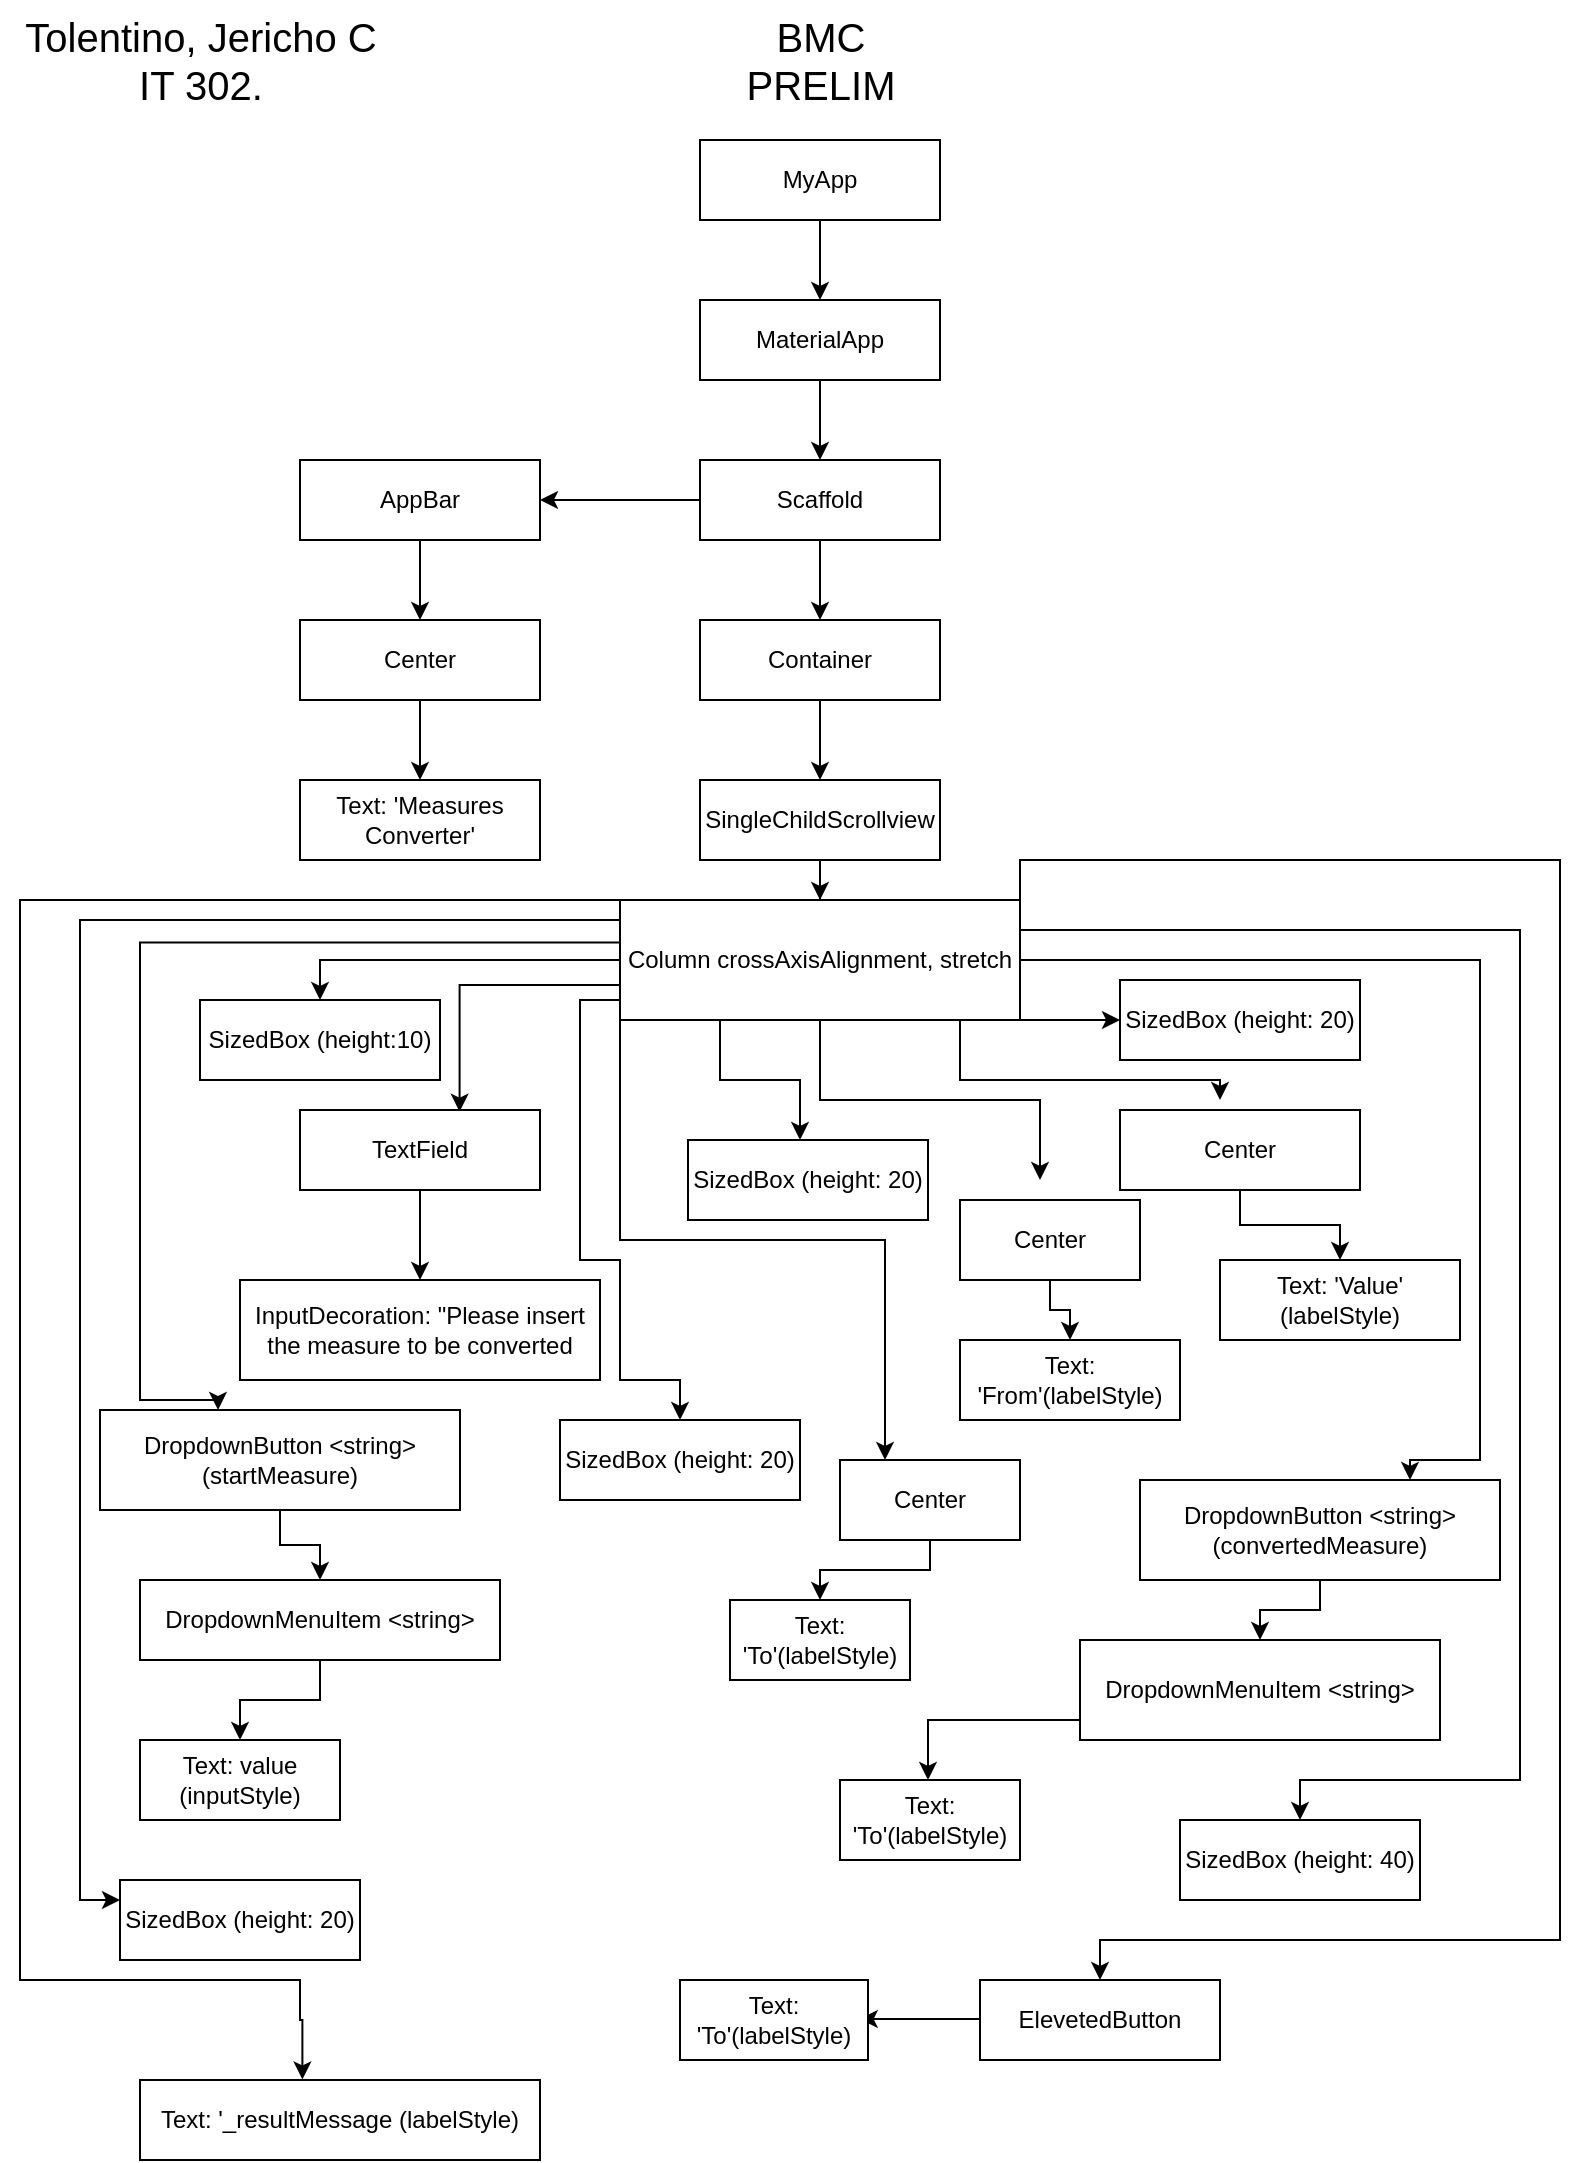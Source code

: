 <mxfile version="24.7.16">
  <diagram name="Page-1" id="N7G_h6L8GRvo0TeSTzO_">
    <mxGraphModel dx="1175" dy="699" grid="1" gridSize="10" guides="1" tooltips="1" connect="1" arrows="1" fold="1" page="1" pageScale="1" pageWidth="827" pageHeight="1169" math="0" shadow="0">
      <root>
        <mxCell id="0" />
        <mxCell id="1" parent="0" />
        <mxCell id="Led_M-IR0ccpECtnCYJ2-1" value="&lt;span style=&quot;font-size: 20px;&quot;&gt;Tolentino, Jericho C&lt;/span&gt;&lt;div&gt;&lt;span style=&quot;font-size: 20px; background-color: initial;&quot;&gt;IT 302.&lt;/span&gt;&lt;/div&gt;" style="text;html=1;align=center;verticalAlign=middle;resizable=0;points=[];autosize=1;strokeColor=none;fillColor=none;" vertex="1" parent="1">
          <mxGeometry x="10" y="10" width="200" height="60" as="geometry" />
        </mxCell>
        <mxCell id="Led_M-IR0ccpECtnCYJ2-2" value="&lt;span style=&quot;font-size: 20px;&quot;&gt;BMC&lt;/span&gt;&lt;div&gt;&lt;span style=&quot;font-size: 20px;&quot;&gt;PRELIM&lt;/span&gt;&lt;/div&gt;" style="text;html=1;align=center;verticalAlign=middle;resizable=0;points=[];autosize=1;strokeColor=none;fillColor=none;" vertex="1" parent="1">
          <mxGeometry x="370" y="10" width="100" height="60" as="geometry" />
        </mxCell>
        <mxCell id="Led_M-IR0ccpECtnCYJ2-5" value="" style="edgeStyle=orthogonalEdgeStyle;rounded=0;orthogonalLoop=1;jettySize=auto;html=1;" edge="1" parent="1" source="Led_M-IR0ccpECtnCYJ2-3" target="Led_M-IR0ccpECtnCYJ2-4">
          <mxGeometry relative="1" as="geometry" />
        </mxCell>
        <mxCell id="Led_M-IR0ccpECtnCYJ2-3" value="MyApp" style="rounded=0;whiteSpace=wrap;html=1;" vertex="1" parent="1">
          <mxGeometry x="360" y="80" width="120" height="40" as="geometry" />
        </mxCell>
        <mxCell id="Led_M-IR0ccpECtnCYJ2-7" value="" style="edgeStyle=orthogonalEdgeStyle;rounded=0;orthogonalLoop=1;jettySize=auto;html=1;" edge="1" parent="1" source="Led_M-IR0ccpECtnCYJ2-4" target="Led_M-IR0ccpECtnCYJ2-6">
          <mxGeometry relative="1" as="geometry" />
        </mxCell>
        <mxCell id="Led_M-IR0ccpECtnCYJ2-4" value="MaterialApp" style="whiteSpace=wrap;html=1;rounded=0;" vertex="1" parent="1">
          <mxGeometry x="360" y="160" width="120" height="40" as="geometry" />
        </mxCell>
        <mxCell id="Led_M-IR0ccpECtnCYJ2-9" value="" style="edgeStyle=orthogonalEdgeStyle;rounded=0;orthogonalLoop=1;jettySize=auto;html=1;" edge="1" parent="1" source="Led_M-IR0ccpECtnCYJ2-6" target="Led_M-IR0ccpECtnCYJ2-8">
          <mxGeometry relative="1" as="geometry" />
        </mxCell>
        <mxCell id="Led_M-IR0ccpECtnCYJ2-16" value="" style="edgeStyle=orthogonalEdgeStyle;rounded=0;orthogonalLoop=1;jettySize=auto;html=1;" edge="1" parent="1" source="Led_M-IR0ccpECtnCYJ2-6" target="Led_M-IR0ccpECtnCYJ2-15">
          <mxGeometry relative="1" as="geometry" />
        </mxCell>
        <mxCell id="Led_M-IR0ccpECtnCYJ2-6" value="Scaffold" style="whiteSpace=wrap;html=1;rounded=0;" vertex="1" parent="1">
          <mxGeometry x="360" y="240" width="120" height="40" as="geometry" />
        </mxCell>
        <mxCell id="Led_M-IR0ccpECtnCYJ2-11" value="" style="edgeStyle=orthogonalEdgeStyle;rounded=0;orthogonalLoop=1;jettySize=auto;html=1;" edge="1" parent="1" source="Led_M-IR0ccpECtnCYJ2-8" target="Led_M-IR0ccpECtnCYJ2-10">
          <mxGeometry relative="1" as="geometry" />
        </mxCell>
        <mxCell id="Led_M-IR0ccpECtnCYJ2-8" value="Container" style="whiteSpace=wrap;html=1;rounded=0;" vertex="1" parent="1">
          <mxGeometry x="360" y="320" width="120" height="40" as="geometry" />
        </mxCell>
        <mxCell id="Led_M-IR0ccpECtnCYJ2-22" value="" style="edgeStyle=orthogonalEdgeStyle;rounded=0;orthogonalLoop=1;jettySize=auto;html=1;" edge="1" parent="1" source="Led_M-IR0ccpECtnCYJ2-10" target="Led_M-IR0ccpECtnCYJ2-21">
          <mxGeometry relative="1" as="geometry" />
        </mxCell>
        <mxCell id="Led_M-IR0ccpECtnCYJ2-10" value="SingleChildScrollview" style="whiteSpace=wrap;html=1;rounded=0;" vertex="1" parent="1">
          <mxGeometry x="360" y="400" width="120" height="40" as="geometry" />
        </mxCell>
        <mxCell id="Led_M-IR0ccpECtnCYJ2-13" style="edgeStyle=orthogonalEdgeStyle;rounded=0;orthogonalLoop=1;jettySize=auto;html=1;exitX=0.5;exitY=1;exitDx=0;exitDy=0;" edge="1" parent="1" source="Led_M-IR0ccpECtnCYJ2-10" target="Led_M-IR0ccpECtnCYJ2-10">
          <mxGeometry relative="1" as="geometry" />
        </mxCell>
        <mxCell id="Led_M-IR0ccpECtnCYJ2-18" value="" style="edgeStyle=orthogonalEdgeStyle;rounded=0;orthogonalLoop=1;jettySize=auto;html=1;" edge="1" parent="1" source="Led_M-IR0ccpECtnCYJ2-15" target="Led_M-IR0ccpECtnCYJ2-17">
          <mxGeometry relative="1" as="geometry" />
        </mxCell>
        <mxCell id="Led_M-IR0ccpECtnCYJ2-15" value="AppBar" style="whiteSpace=wrap;html=1;rounded=0;" vertex="1" parent="1">
          <mxGeometry x="160" y="240" width="120" height="40" as="geometry" />
        </mxCell>
        <mxCell id="Led_M-IR0ccpECtnCYJ2-20" value="" style="edgeStyle=orthogonalEdgeStyle;rounded=0;orthogonalLoop=1;jettySize=auto;html=1;" edge="1" parent="1" source="Led_M-IR0ccpECtnCYJ2-17" target="Led_M-IR0ccpECtnCYJ2-19">
          <mxGeometry relative="1" as="geometry" />
        </mxCell>
        <mxCell id="Led_M-IR0ccpECtnCYJ2-17" value="Center" style="whiteSpace=wrap;html=1;rounded=0;" vertex="1" parent="1">
          <mxGeometry x="160" y="320" width="120" height="40" as="geometry" />
        </mxCell>
        <mxCell id="Led_M-IR0ccpECtnCYJ2-19" value="Text: &#39;Measures Converter&#39;" style="whiteSpace=wrap;html=1;rounded=0;" vertex="1" parent="1">
          <mxGeometry x="160" y="400" width="120" height="40" as="geometry" />
        </mxCell>
        <mxCell id="Led_M-IR0ccpECtnCYJ2-40" value="" style="edgeStyle=none;rounded=0;orthogonalLoop=1;jettySize=auto;html=1;exitX=1;exitY=1;exitDx=0;exitDy=0;" edge="1" parent="1" source="Led_M-IR0ccpECtnCYJ2-21" target="Led_M-IR0ccpECtnCYJ2-39">
          <mxGeometry relative="1" as="geometry">
            <Array as="points">
              <mxPoint x="550" y="520" />
            </Array>
          </mxGeometry>
        </mxCell>
        <mxCell id="Led_M-IR0ccpECtnCYJ2-46" style="edgeStyle=elbowEdgeStyle;rounded=0;orthogonalLoop=1;jettySize=auto;elbow=vertical;html=1;exitX=1;exitY=0.75;exitDx=0;exitDy=0;" edge="1" parent="1">
          <mxGeometry relative="1" as="geometry">
            <mxPoint x="620" y="560" as="targetPoint" />
            <mxPoint x="490" y="510" as="sourcePoint" />
            <Array as="points">
              <mxPoint x="560" y="550" />
            </Array>
          </mxGeometry>
        </mxCell>
        <mxCell id="Led_M-IR0ccpECtnCYJ2-53" style="edgeStyle=elbowEdgeStyle;rounded=0;orthogonalLoop=1;jettySize=auto;elbow=vertical;html=1;exitX=0;exitY=0.25;exitDx=0;exitDy=0;entryX=0.5;entryY=0;entryDx=0;entryDy=0;" edge="1" parent="1" source="Led_M-IR0ccpECtnCYJ2-21" target="Led_M-IR0ccpECtnCYJ2-51">
          <mxGeometry relative="1" as="geometry">
            <mxPoint x="190" y="520" as="targetPoint" />
            <Array as="points">
              <mxPoint x="230" y="490" />
              <mxPoint x="250" y="510" />
            </Array>
          </mxGeometry>
        </mxCell>
        <mxCell id="Led_M-IR0ccpECtnCYJ2-54" style="edgeStyle=elbowEdgeStyle;rounded=0;orthogonalLoop=1;jettySize=auto;elbow=vertical;html=1;exitX=0;exitY=0.75;exitDx=0;exitDy=0;entryX=0.665;entryY=0.021;entryDx=0;entryDy=0;entryPerimeter=0;" edge="1" parent="1" target="Led_M-IR0ccpECtnCYJ2-55">
          <mxGeometry relative="1" as="geometry">
            <mxPoint x="240" y="557.5" as="targetPoint" />
            <mxPoint x="330" y="502.5" as="sourcePoint" />
            <Array as="points">
              <mxPoint x="260" y="502.5" />
              <mxPoint x="250" y="497.5" />
            </Array>
          </mxGeometry>
        </mxCell>
        <mxCell id="Led_M-IR0ccpECtnCYJ2-58" style="edgeStyle=elbowEdgeStyle;rounded=0;orthogonalLoop=1;jettySize=auto;elbow=vertical;html=1;exitX=0.25;exitY=1;exitDx=0;exitDy=0;" edge="1" parent="1" source="Led_M-IR0ccpECtnCYJ2-21">
          <mxGeometry relative="1" as="geometry">
            <mxPoint x="410" y="580" as="targetPoint" />
          </mxGeometry>
        </mxCell>
        <mxCell id="Led_M-IR0ccpECtnCYJ2-60" style="edgeStyle=elbowEdgeStyle;rounded=0;orthogonalLoop=1;jettySize=auto;elbow=vertical;html=1;exitX=0.5;exitY=1;exitDx=0;exitDy=0;" edge="1" parent="1" source="Led_M-IR0ccpECtnCYJ2-21">
          <mxGeometry relative="1" as="geometry">
            <mxPoint x="530" y="600" as="targetPoint" />
          </mxGeometry>
        </mxCell>
        <mxCell id="Led_M-IR0ccpECtnCYJ2-65" style="edgeStyle=orthogonalEdgeStyle;rounded=0;orthogonalLoop=1;jettySize=auto;elbow=vertical;html=1;exitX=0;exitY=0.25;exitDx=0;exitDy=0;entryX=0.328;entryY=0;entryDx=0;entryDy=0;entryPerimeter=0;" edge="1" parent="1" target="Led_M-IR0ccpECtnCYJ2-67">
          <mxGeometry relative="1" as="geometry">
            <mxPoint x="69.04" y="688.7" as="targetPoint" />
            <mxPoint x="320" y="481.3" as="sourcePoint" />
            <Array as="points">
              <mxPoint x="80" y="481" />
              <mxPoint x="80" y="710" />
            </Array>
          </mxGeometry>
        </mxCell>
        <mxCell id="Led_M-IR0ccpECtnCYJ2-73" style="edgeStyle=orthogonalEdgeStyle;rounded=0;orthogonalLoop=1;jettySize=auto;elbow=vertical;html=1;exitX=0;exitY=0.75;exitDx=0;exitDy=0;entryX=0.5;entryY=0;entryDx=0;entryDy=0;" edge="1" parent="1" source="Led_M-IR0ccpECtnCYJ2-21" target="Led_M-IR0ccpECtnCYJ2-74">
          <mxGeometry relative="1" as="geometry">
            <mxPoint x="340" y="670" as="targetPoint" />
            <mxPoint x="310" y="510" as="sourcePoint" />
            <Array as="points">
              <mxPoint x="300" y="510" />
              <mxPoint x="300" y="640" />
              <mxPoint x="320" y="640" />
              <mxPoint x="320" y="700" />
              <mxPoint x="350" y="700" />
            </Array>
          </mxGeometry>
        </mxCell>
        <mxCell id="Led_M-IR0ccpECtnCYJ2-75" style="edgeStyle=elbowEdgeStyle;rounded=0;orthogonalLoop=1;jettySize=auto;elbow=vertical;html=1;exitX=0;exitY=1;exitDx=0;exitDy=0;entryX=0.25;entryY=0;entryDx=0;entryDy=0;" edge="1" parent="1" source="Led_M-IR0ccpECtnCYJ2-21" target="Led_M-IR0ccpECtnCYJ2-76">
          <mxGeometry relative="1" as="geometry">
            <mxPoint x="430" y="780" as="targetPoint" />
            <Array as="points">
              <mxPoint x="380" y="630" />
            </Array>
          </mxGeometry>
        </mxCell>
        <mxCell id="Led_M-IR0ccpECtnCYJ2-79" style="edgeStyle=orthogonalEdgeStyle;rounded=0;orthogonalLoop=1;jettySize=auto;elbow=vertical;html=1;exitX=1;exitY=0.25;exitDx=0;exitDy=0;entryX=0.75;entryY=0;entryDx=0;entryDy=0;" edge="1" parent="1" target="Led_M-IR0ccpECtnCYJ2-81">
          <mxGeometry relative="1" as="geometry">
            <mxPoint x="710" y="739.93" as="targetPoint" />
            <mxPoint x="520" y="499.93" as="sourcePoint" />
            <Array as="points">
              <mxPoint x="520" y="490" />
              <mxPoint x="750" y="490" />
              <mxPoint x="750" y="740" />
              <mxPoint x="715" y="740" />
            </Array>
          </mxGeometry>
        </mxCell>
        <mxCell id="Led_M-IR0ccpECtnCYJ2-89" style="edgeStyle=orthogonalEdgeStyle;rounded=0;orthogonalLoop=1;jettySize=auto;elbow=vertical;html=1;exitX=1;exitY=0.25;exitDx=0;exitDy=0;entryX=0.5;entryY=0;entryDx=0;entryDy=0;" edge="1" parent="1" source="Led_M-IR0ccpECtnCYJ2-21" target="Led_M-IR0ccpECtnCYJ2-90">
          <mxGeometry relative="1" as="geometry">
            <mxPoint x="740" y="900" as="targetPoint" />
            <Array as="points">
              <mxPoint x="770" y="475" />
              <mxPoint x="770" y="900" />
              <mxPoint x="660" y="900" />
            </Array>
          </mxGeometry>
        </mxCell>
        <mxCell id="Led_M-IR0ccpECtnCYJ2-91" style="edgeStyle=orthogonalEdgeStyle;rounded=0;orthogonalLoop=1;jettySize=auto;elbow=vertical;html=1;exitX=1;exitY=0;exitDx=0;exitDy=0;entryX=0.5;entryY=0;entryDx=0;entryDy=0;" edge="1" parent="1" source="Led_M-IR0ccpECtnCYJ2-21" target="Led_M-IR0ccpECtnCYJ2-92">
          <mxGeometry relative="1" as="geometry">
            <mxPoint x="550" y="980" as="targetPoint" />
            <Array as="points">
              <mxPoint x="520" y="440" />
              <mxPoint x="790" y="440" />
              <mxPoint x="790" y="980" />
              <mxPoint x="560" y="980" />
            </Array>
          </mxGeometry>
        </mxCell>
        <mxCell id="Led_M-IR0ccpECtnCYJ2-96" style="edgeStyle=orthogonalEdgeStyle;rounded=0;orthogonalLoop=1;jettySize=auto;elbow=vertical;html=1;exitX=0;exitY=0;exitDx=0;exitDy=0;entryX=0;entryY=0.25;entryDx=0;entryDy=0;" edge="1" parent="1" source="Led_M-IR0ccpECtnCYJ2-21" target="Led_M-IR0ccpECtnCYJ2-97">
          <mxGeometry relative="1" as="geometry">
            <mxPoint x="40" y="970" as="targetPoint" />
            <Array as="points">
              <mxPoint x="320" y="470" />
              <mxPoint x="50" y="470" />
              <mxPoint x="50" y="960" />
            </Array>
          </mxGeometry>
        </mxCell>
        <mxCell id="Led_M-IR0ccpECtnCYJ2-98" style="edgeStyle=orthogonalEdgeStyle;rounded=0;orthogonalLoop=1;jettySize=auto;elbow=vertical;html=1;exitX=0;exitY=0;exitDx=0;exitDy=0;entryX=0.406;entryY=-0.007;entryDx=0;entryDy=0;entryPerimeter=0;" edge="1" parent="1" source="Led_M-IR0ccpECtnCYJ2-21" target="Led_M-IR0ccpECtnCYJ2-99">
          <mxGeometry relative="1" as="geometry">
            <mxPoint x="220" y="1020" as="targetPoint" />
            <Array as="points">
              <mxPoint x="20" y="460" />
              <mxPoint x="20" y="1000" />
              <mxPoint x="160" y="1000" />
              <mxPoint x="160" y="1020" />
            </Array>
          </mxGeometry>
        </mxCell>
        <mxCell id="Led_M-IR0ccpECtnCYJ2-21" value="Column crossAxisAlignment, stretch" style="whiteSpace=wrap;html=1;rounded=0;" vertex="1" parent="1">
          <mxGeometry x="320" y="460" width="200" height="60" as="geometry" />
        </mxCell>
        <mxCell id="Led_M-IR0ccpECtnCYJ2-39" value="SizedBox (height: 20)" style="whiteSpace=wrap;html=1;rounded=0;" vertex="1" parent="1">
          <mxGeometry x="570" y="500" width="120" height="40" as="geometry" />
        </mxCell>
        <mxCell id="Led_M-IR0ccpECtnCYJ2-49" value="" style="edgeStyle=elbowEdgeStyle;rounded=0;orthogonalLoop=1;jettySize=auto;elbow=vertical;html=1;" edge="1" parent="1" source="Led_M-IR0ccpECtnCYJ2-47" target="Led_M-IR0ccpECtnCYJ2-48">
          <mxGeometry relative="1" as="geometry" />
        </mxCell>
        <mxCell id="Led_M-IR0ccpECtnCYJ2-47" value="Center" style="whiteSpace=wrap;html=1;rounded=0;" vertex="1" parent="1">
          <mxGeometry x="570" y="565" width="120" height="40" as="geometry" />
        </mxCell>
        <mxCell id="Led_M-IR0ccpECtnCYJ2-48" value="Text: &#39;Value&#39; (labelStyle)" style="whiteSpace=wrap;html=1;rounded=0;" vertex="1" parent="1">
          <mxGeometry x="620" y="640" width="120" height="40" as="geometry" />
        </mxCell>
        <mxCell id="Led_M-IR0ccpECtnCYJ2-51" value="SizedBox (height:10)" style="whiteSpace=wrap;html=1;rounded=0;" vertex="1" parent="1">
          <mxGeometry x="110" y="510" width="120" height="40" as="geometry" />
        </mxCell>
        <mxCell id="Led_M-IR0ccpECtnCYJ2-57" value="" style="edgeStyle=elbowEdgeStyle;rounded=0;orthogonalLoop=1;jettySize=auto;elbow=vertical;html=1;" edge="1" parent="1" source="Led_M-IR0ccpECtnCYJ2-55" target="Led_M-IR0ccpECtnCYJ2-56">
          <mxGeometry relative="1" as="geometry" />
        </mxCell>
        <mxCell id="Led_M-IR0ccpECtnCYJ2-55" value="TextField" style="whiteSpace=wrap;html=1;rounded=0;" vertex="1" parent="1">
          <mxGeometry x="160" y="565" width="120" height="40" as="geometry" />
        </mxCell>
        <mxCell id="Led_M-IR0ccpECtnCYJ2-56" value="InputDecoration: &quot;Please insert the measure to be converted" style="whiteSpace=wrap;html=1;rounded=0;" vertex="1" parent="1">
          <mxGeometry x="130" y="650" width="180" height="50" as="geometry" />
        </mxCell>
        <mxCell id="Led_M-IR0ccpECtnCYJ2-59" value="SizedBox (height: 20)" style="whiteSpace=wrap;html=1;rounded=0;" vertex="1" parent="1">
          <mxGeometry x="354" y="580" width="120" height="40" as="geometry" />
        </mxCell>
        <mxCell id="Led_M-IR0ccpECtnCYJ2-63" value="" style="edgeStyle=elbowEdgeStyle;rounded=0;orthogonalLoop=1;jettySize=auto;elbow=vertical;html=1;" edge="1" parent="1" source="Led_M-IR0ccpECtnCYJ2-61" target="Led_M-IR0ccpECtnCYJ2-62">
          <mxGeometry relative="1" as="geometry" />
        </mxCell>
        <mxCell id="Led_M-IR0ccpECtnCYJ2-61" value="Center" style="whiteSpace=wrap;html=1;rounded=0;" vertex="1" parent="1">
          <mxGeometry x="490" y="610" width="90" height="40" as="geometry" />
        </mxCell>
        <mxCell id="Led_M-IR0ccpECtnCYJ2-62" value="Text: &#39;From&#39;(labelStyle)" style="whiteSpace=wrap;html=1;rounded=0;" vertex="1" parent="1">
          <mxGeometry x="490" y="680" width="110" height="40" as="geometry" />
        </mxCell>
        <mxCell id="Led_M-IR0ccpECtnCYJ2-69" value="" style="edgeStyle=elbowEdgeStyle;rounded=0;orthogonalLoop=1;jettySize=auto;elbow=vertical;html=1;" edge="1" parent="1" source="Led_M-IR0ccpECtnCYJ2-67" target="Led_M-IR0ccpECtnCYJ2-68">
          <mxGeometry relative="1" as="geometry" />
        </mxCell>
        <mxCell id="Led_M-IR0ccpECtnCYJ2-67" value="DropdownButton &amp;lt;string&amp;gt; (startMeasure)" style="whiteSpace=wrap;html=1;rounded=0;" vertex="1" parent="1">
          <mxGeometry x="60" y="715" width="180" height="50" as="geometry" />
        </mxCell>
        <mxCell id="Led_M-IR0ccpECtnCYJ2-72" value="" style="edgeStyle=elbowEdgeStyle;rounded=0;orthogonalLoop=1;jettySize=auto;elbow=vertical;html=1;" edge="1" parent="1" source="Led_M-IR0ccpECtnCYJ2-68" target="Led_M-IR0ccpECtnCYJ2-71">
          <mxGeometry relative="1" as="geometry" />
        </mxCell>
        <mxCell id="Led_M-IR0ccpECtnCYJ2-68" value="DropdownMenuItem &amp;lt;string&amp;gt;" style="whiteSpace=wrap;html=1;rounded=0;" vertex="1" parent="1">
          <mxGeometry x="80" y="800" width="180" height="40" as="geometry" />
        </mxCell>
        <mxCell id="Led_M-IR0ccpECtnCYJ2-71" value="Text: value (inputStyle)" style="whiteSpace=wrap;html=1;rounded=0;" vertex="1" parent="1">
          <mxGeometry x="80" y="880" width="100" height="40" as="geometry" />
        </mxCell>
        <mxCell id="Led_M-IR0ccpECtnCYJ2-74" value="SizedBox (height: 20)" style="whiteSpace=wrap;html=1;rounded=0;" vertex="1" parent="1">
          <mxGeometry x="290" y="720" width="120" height="40" as="geometry" />
        </mxCell>
        <mxCell id="Led_M-IR0ccpECtnCYJ2-78" value="" style="edgeStyle=elbowEdgeStyle;rounded=0;orthogonalLoop=1;jettySize=auto;elbow=vertical;html=1;" edge="1" parent="1" source="Led_M-IR0ccpECtnCYJ2-76" target="Led_M-IR0ccpECtnCYJ2-77">
          <mxGeometry relative="1" as="geometry" />
        </mxCell>
        <mxCell id="Led_M-IR0ccpECtnCYJ2-76" value="Center" style="whiteSpace=wrap;html=1;rounded=0;" vertex="1" parent="1">
          <mxGeometry x="430" y="740" width="90" height="40" as="geometry" />
        </mxCell>
        <mxCell id="Led_M-IR0ccpECtnCYJ2-77" value="Text: &#39;To&#39;(labelStyle)" style="whiteSpace=wrap;html=1;rounded=0;" vertex="1" parent="1">
          <mxGeometry x="375" y="810" width="90" height="40" as="geometry" />
        </mxCell>
        <mxCell id="Led_M-IR0ccpECtnCYJ2-83" value="" style="edgeStyle=elbowEdgeStyle;rounded=0;orthogonalLoop=1;jettySize=auto;elbow=vertical;html=1;" edge="1" parent="1" source="Led_M-IR0ccpECtnCYJ2-81" target="Led_M-IR0ccpECtnCYJ2-82">
          <mxGeometry relative="1" as="geometry" />
        </mxCell>
        <mxCell id="Led_M-IR0ccpECtnCYJ2-81" value="DropdownButton &amp;lt;string&amp;gt; (convertedMeasure)" style="whiteSpace=wrap;html=1;rounded=0;" vertex="1" parent="1">
          <mxGeometry x="580" y="750" width="180" height="50" as="geometry" />
        </mxCell>
        <mxCell id="Led_M-IR0ccpECtnCYJ2-87" value="" style="edgeStyle=elbowEdgeStyle;rounded=0;orthogonalLoop=1;jettySize=auto;elbow=vertical;html=1;exitX=0;exitY=0.75;exitDx=0;exitDy=0;" edge="1" parent="1" source="Led_M-IR0ccpECtnCYJ2-82">
          <mxGeometry relative="1" as="geometry">
            <mxPoint x="604" y="870" as="sourcePoint" />
            <mxPoint x="474" y="900" as="targetPoint" />
            <Array as="points">
              <mxPoint x="544" y="870" />
            </Array>
          </mxGeometry>
        </mxCell>
        <mxCell id="Led_M-IR0ccpECtnCYJ2-82" value="DropdownMenuItem &amp;lt;string&amp;gt;" style="whiteSpace=wrap;html=1;rounded=0;" vertex="1" parent="1">
          <mxGeometry x="550" y="830" width="180" height="50" as="geometry" />
        </mxCell>
        <mxCell id="Led_M-IR0ccpECtnCYJ2-88" value="Text: &#39;To&#39;(labelStyle)" style="whiteSpace=wrap;html=1;rounded=0;" vertex="1" parent="1">
          <mxGeometry x="430" y="900" width="90" height="40" as="geometry" />
        </mxCell>
        <mxCell id="Led_M-IR0ccpECtnCYJ2-90" value="SizedBox (height: 40)" style="whiteSpace=wrap;html=1;rounded=0;" vertex="1" parent="1">
          <mxGeometry x="600" y="920" width="120" height="40" as="geometry" />
        </mxCell>
        <mxCell id="Led_M-IR0ccpECtnCYJ2-94" value="" style="edgeStyle=elbowEdgeStyle;rounded=0;orthogonalLoop=1;jettySize=auto;elbow=vertical;html=1;entryX=0.956;entryY=0.492;entryDx=0;entryDy=0;entryPerimeter=0;" edge="1" parent="1" source="Led_M-IR0ccpECtnCYJ2-92" target="Led_M-IR0ccpECtnCYJ2-95">
          <mxGeometry relative="1" as="geometry">
            <mxPoint x="440" y="1019.667" as="targetPoint" />
          </mxGeometry>
        </mxCell>
        <mxCell id="Led_M-IR0ccpECtnCYJ2-92" value="ElevetedButton" style="whiteSpace=wrap;html=1;rounded=0;" vertex="1" parent="1">
          <mxGeometry x="500" y="1000" width="120" height="40" as="geometry" />
        </mxCell>
        <mxCell id="Led_M-IR0ccpECtnCYJ2-95" value="Text: &#39;To&#39;(labelStyle)" style="whiteSpace=wrap;html=1;rounded=0;" vertex="1" parent="1">
          <mxGeometry x="350" y="1000" width="94" height="40" as="geometry" />
        </mxCell>
        <mxCell id="Led_M-IR0ccpECtnCYJ2-97" value="SizedBox (height: 20)" style="whiteSpace=wrap;html=1;rounded=0;" vertex="1" parent="1">
          <mxGeometry x="70" y="950" width="120" height="40" as="geometry" />
        </mxCell>
        <mxCell id="Led_M-IR0ccpECtnCYJ2-99" value="Text: &#39;_resultMessage (labelStyle)" style="whiteSpace=wrap;html=1;rounded=0;" vertex="1" parent="1">
          <mxGeometry x="80" y="1050" width="200" height="40" as="geometry" />
        </mxCell>
      </root>
    </mxGraphModel>
  </diagram>
</mxfile>
